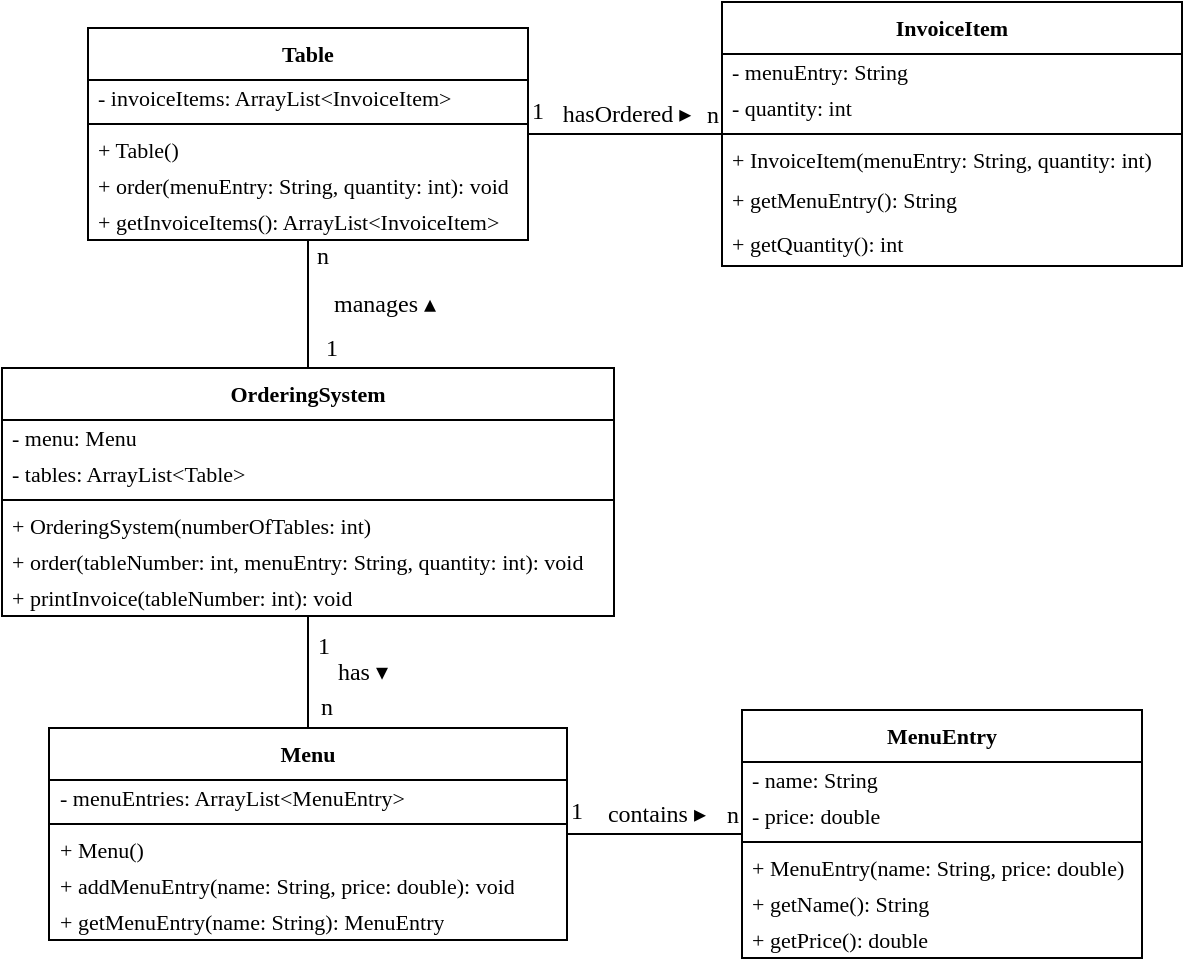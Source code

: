 <mxfile>
    <diagram id="Q8ZCVBfkGdzVq4fk389N" name="Page-1">
        <mxGraphModel dx="621" dy="726" grid="1" gridSize="10" guides="1" tooltips="1" connect="1" arrows="1" fold="1" page="1" pageScale="1" pageWidth="827" pageHeight="1169" math="1" shadow="0">
            <root>
                <mxCell id="0"/>
                <mxCell id="1" parent="0"/>
                <mxCell id="bW7pH12YYg1g4J87fSp4-93" value="Table" style="swimlane;fontStyle=1;align=center;verticalAlign=top;childLayout=stackLayout;horizontal=1;startSize=26;horizontalStack=0;resizeParent=1;resizeParentMax=0;resizeLast=0;collapsible=1;marginBottom=0;fontFamily=Alegreya Sans;fontSize=11;fontSource=https%3A%2F%2Ffonts.googleapis.com%2Fcss%3Ffamily%3DAlegreya%2BSans;" parent="1" vertex="1">
                    <mxGeometry x="233" y="110" width="220" height="106" as="geometry">
                        <mxRectangle x="850" y="510" width="80" height="30" as="alternateBounds"/>
                    </mxGeometry>
                </mxCell>
                <mxCell id="bW7pH12YYg1g4J87fSp4-94" value="- invoiceItems: ArrayList&amp;lt;InvoiceItem&amp;gt;" style="text;strokeColor=none;fillColor=none;align=left;verticalAlign=middle;spacingLeft=3;spacingRight=4;overflow=hidden;rotatable=0;points=[[0,0.5],[1,0.5]];portConstraint=eastwest;fontFamily=Alegreya;fontSize=11;fontStyle=0;html=1;imageWidth=24;imageHeight=24;comic=0;imageAspect=0;" parent="bW7pH12YYg1g4J87fSp4-93" vertex="1">
                    <mxGeometry y="26" width="220" height="18" as="geometry"/>
                </mxCell>
                <mxCell id="bW7pH12YYg1g4J87fSp4-96" value="" style="line;strokeWidth=1;fillColor=none;align=left;verticalAlign=middle;spacingTop=-1;spacingLeft=3;spacingRight=3;rotatable=0;labelPosition=right;points=[];portConstraint=eastwest;strokeColor=inherit;fontFamily=Alegreya;fontSize=11;" parent="bW7pH12YYg1g4J87fSp4-93" vertex="1">
                    <mxGeometry y="44" width="220" height="8" as="geometry"/>
                </mxCell>
                <mxCell id="bW7pH12YYg1g4J87fSp4-97" value="+ Table()" style="text;strokeColor=none;fillColor=none;align=left;verticalAlign=middle;spacingLeft=3;spacingRight=4;overflow=hidden;rotatable=0;points=[[0,0.5],[1,0.5]];portConstraint=eastwest;fontFamily=Alegreya;fontSize=11;fontStyle=0;html=1;imageWidth=24;imageHeight=24;comic=0;imageAspect=0;" parent="bW7pH12YYg1g4J87fSp4-93" vertex="1">
                    <mxGeometry y="52" width="220" height="18" as="geometry"/>
                </mxCell>
                <mxCell id="bW7pH12YYg1g4J87fSp4-98" value="+ order(menuEntry: String, quantity: int): void" style="text;strokeColor=none;fillColor=none;align=left;verticalAlign=middle;spacingLeft=3;spacingRight=4;overflow=hidden;rotatable=0;points=[[0,0.5],[1,0.5]];portConstraint=eastwest;fontFamily=Alegreya;fontSize=11;fontStyle=0;html=1;imageWidth=24;imageHeight=24;comic=0;imageAspect=0;" parent="bW7pH12YYg1g4J87fSp4-93" vertex="1">
                    <mxGeometry y="70" width="220" height="18" as="geometry"/>
                </mxCell>
                <mxCell id="bW7pH12YYg1g4J87fSp4-99" value="+ getInvoiceItems(): ArrayList&amp;lt;InvoiceItem&amp;gt;" style="text;strokeColor=none;fillColor=none;align=left;verticalAlign=middle;spacingLeft=3;spacingRight=4;overflow=hidden;rotatable=0;points=[[0,0.5],[1,0.5]];portConstraint=eastwest;fontFamily=Alegreya;fontSize=11;fontStyle=0;html=1;imageWidth=24;imageHeight=24;comic=0;imageAspect=0;" parent="bW7pH12YYg1g4J87fSp4-93" vertex="1">
                    <mxGeometry y="88" width="220" height="18" as="geometry"/>
                </mxCell>
                <mxCell id="bW7pH12YYg1g4J87fSp4-100" value="InvoiceItem" style="swimlane;fontStyle=1;align=center;verticalAlign=top;childLayout=stackLayout;horizontal=1;startSize=26;horizontalStack=0;resizeParent=1;resizeParentMax=0;resizeLast=0;collapsible=1;marginBottom=0;fontFamily=Alegreya Sans;fontSize=11;fontSource=https%3A%2F%2Ffonts.googleapis.com%2Fcss%3Ffamily%3DAlegreya%2BSans;" parent="1" vertex="1">
                    <mxGeometry x="550" y="97" width="230" height="132" as="geometry">
                        <mxRectangle x="850" y="510" width="80" height="30" as="alternateBounds"/>
                    </mxGeometry>
                </mxCell>
                <mxCell id="bW7pH12YYg1g4J87fSp4-101" value="- menuEntry: String" style="text;strokeColor=none;fillColor=none;align=left;verticalAlign=middle;spacingLeft=3;spacingRight=4;overflow=hidden;rotatable=0;points=[[0,0.5],[1,0.5]];portConstraint=eastwest;fontFamily=Alegreya;fontSize=11;fontStyle=0;html=1;imageWidth=24;imageHeight=24;comic=0;imageAspect=0;" parent="bW7pH12YYg1g4J87fSp4-100" vertex="1">
                    <mxGeometry y="26" width="230" height="18" as="geometry"/>
                </mxCell>
                <mxCell id="bW7pH12YYg1g4J87fSp4-102" value="- quantity: int" style="text;strokeColor=none;fillColor=none;align=left;verticalAlign=middle;spacingLeft=3;spacingRight=4;overflow=hidden;rotatable=0;points=[[0,0.5],[1,0.5]];portConstraint=eastwest;fontFamily=Alegreya;fontSize=11;fontStyle=0;html=1;imageWidth=24;imageHeight=24;comic=0;imageAspect=0;" parent="bW7pH12YYg1g4J87fSp4-100" vertex="1">
                    <mxGeometry y="44" width="230" height="18" as="geometry"/>
                </mxCell>
                <mxCell id="bW7pH12YYg1g4J87fSp4-103" value="" style="line;strokeWidth=1;fillColor=none;align=left;verticalAlign=middle;spacingTop=-1;spacingLeft=3;spacingRight=3;rotatable=0;labelPosition=right;points=[];portConstraint=eastwest;strokeColor=inherit;fontFamily=Alegreya;fontSize=11;" parent="bW7pH12YYg1g4J87fSp4-100" vertex="1">
                    <mxGeometry y="62" width="230" height="8" as="geometry"/>
                </mxCell>
                <mxCell id="bW7pH12YYg1g4J87fSp4-104" value="+ InvoiceItem(menuEntry: String, quantity: int)" style="text;strokeColor=none;fillColor=none;align=left;verticalAlign=middle;spacingLeft=3;spacingRight=4;overflow=hidden;rotatable=0;points=[[0,0.5],[1,0.5]];portConstraint=eastwest;fontFamily=Alegreya;fontSize=11;fontStyle=0;html=1;imageWidth=24;imageHeight=24;comic=0;imageAspect=0;" parent="bW7pH12YYg1g4J87fSp4-100" vertex="1">
                    <mxGeometry y="70" width="230" height="18" as="geometry"/>
                </mxCell>
                <mxCell id="bW7pH12YYg1g4J87fSp4-105" value="+ getMenuEntry(): String" style="text;strokeColor=none;fillColor=none;align=left;verticalAlign=middle;spacingLeft=3;spacingRight=4;overflow=hidden;rotatable=0;points=[[0,0.5],[1,0.5]];portConstraint=eastwest;fontFamily=Alegreya;fontSize=11;fontStyle=0;html=1;imageWidth=24;imageHeight=24;comic=0;imageAspect=0;" parent="bW7pH12YYg1g4J87fSp4-100" vertex="1">
                    <mxGeometry y="88" width="230" height="22" as="geometry"/>
                </mxCell>
                <mxCell id="bW7pH12YYg1g4J87fSp4-114" value="+ getQuantity(): int" style="text;strokeColor=none;fillColor=none;align=left;verticalAlign=middle;spacingLeft=3;spacingRight=4;overflow=hidden;rotatable=0;points=[[0,0.5],[1,0.5]];portConstraint=eastwest;fontFamily=Alegreya;fontSize=11;fontStyle=0;html=1;imageWidth=24;imageHeight=24;comic=0;imageAspect=0;" parent="bW7pH12YYg1g4J87fSp4-100" vertex="1">
                    <mxGeometry y="110" width="230" height="22" as="geometry"/>
                </mxCell>
                <mxCell id="bW7pH12YYg1g4J87fSp4-106" value="Menu" style="swimlane;fontStyle=1;align=center;verticalAlign=top;childLayout=stackLayout;horizontal=1;startSize=26;horizontalStack=0;resizeParent=1;resizeParentMax=0;resizeLast=0;collapsible=1;marginBottom=0;fontFamily=Alegreya Sans;fontSize=11;fontSource=https%3A%2F%2Ffonts.googleapis.com%2Fcss%3Ffamily%3DAlegreya%2BSans;" parent="1" vertex="1">
                    <mxGeometry x="213.5" y="460" width="259" height="106" as="geometry">
                        <mxRectangle x="850" y="510" width="80" height="30" as="alternateBounds"/>
                    </mxGeometry>
                </mxCell>
                <mxCell id="bW7pH12YYg1g4J87fSp4-107" value="- menuEntries: ArrayList&amp;lt;MenuEntry&amp;gt;" style="text;strokeColor=none;fillColor=none;align=left;verticalAlign=middle;spacingLeft=3;spacingRight=4;overflow=hidden;rotatable=0;points=[[0,0.5],[1,0.5]];portConstraint=eastwest;fontFamily=Alegreya;fontSize=11;fontStyle=0;html=1;imageWidth=24;imageHeight=24;comic=0;imageAspect=0;" parent="bW7pH12YYg1g4J87fSp4-106" vertex="1">
                    <mxGeometry y="26" width="259" height="18" as="geometry"/>
                </mxCell>
                <mxCell id="bW7pH12YYg1g4J87fSp4-109" value="" style="line;strokeWidth=1;fillColor=none;align=left;verticalAlign=middle;spacingTop=-1;spacingLeft=3;spacingRight=3;rotatable=0;labelPosition=right;points=[];portConstraint=eastwest;strokeColor=inherit;fontFamily=Alegreya;fontSize=11;" parent="bW7pH12YYg1g4J87fSp4-106" vertex="1">
                    <mxGeometry y="44" width="259" height="8" as="geometry"/>
                </mxCell>
                <mxCell id="bW7pH12YYg1g4J87fSp4-110" value="&lt;div&gt;&lt;span style=&quot;background-color: transparent; color: light-dark(rgb(0, 0, 0), rgb(255, 255, 255));&quot;&gt;+ Menu()&lt;/span&gt;&lt;/div&gt;" style="text;strokeColor=none;fillColor=none;align=left;verticalAlign=middle;spacingLeft=3;spacingRight=4;overflow=hidden;rotatable=0;points=[[0,0.5],[1,0.5]];portConstraint=eastwest;fontFamily=Alegreya;fontSize=11;fontStyle=0;html=1;imageWidth=24;imageHeight=24;comic=0;imageAspect=0;" parent="bW7pH12YYg1g4J87fSp4-106" vertex="1">
                    <mxGeometry y="52" width="259" height="18" as="geometry"/>
                </mxCell>
                <mxCell id="bW7pH12YYg1g4J87fSp4-111" value="+ addMenuEntry(name: String, price: double): void" style="text;strokeColor=none;fillColor=none;align=left;verticalAlign=middle;spacingLeft=3;spacingRight=4;overflow=hidden;rotatable=0;points=[[0,0.5],[1,0.5]];portConstraint=eastwest;fontFamily=Alegreya;fontSize=11;fontStyle=0;html=1;imageWidth=24;imageHeight=24;comic=0;imageAspect=0;" parent="bW7pH12YYg1g4J87fSp4-106" vertex="1">
                    <mxGeometry y="70" width="259" height="18" as="geometry"/>
                </mxCell>
                <mxCell id="bW7pH12YYg1g4J87fSp4-113" value="+ getMenuEntry(name: String): MenuEntry" style="text;strokeColor=none;fillColor=none;align=left;verticalAlign=middle;spacingLeft=3;spacingRight=4;overflow=hidden;rotatable=0;points=[[0,0.5],[1,0.5]];portConstraint=eastwest;fontFamily=Alegreya;fontSize=11;fontStyle=0;html=1;imageWidth=24;imageHeight=24;comic=0;imageAspect=0;" parent="bW7pH12YYg1g4J87fSp4-106" vertex="1">
                    <mxGeometry y="88" width="259" height="18" as="geometry"/>
                </mxCell>
                <mxCell id="71" value="OrderingSystem" style="swimlane;fontStyle=1;align=center;verticalAlign=top;childLayout=stackLayout;horizontal=1;startSize=26;horizontalStack=0;resizeParent=1;resizeParentMax=0;resizeLast=0;collapsible=1;marginBottom=0;fontFamily=Alegreya Sans;fontSize=11;fontSource=https%3A%2F%2Ffonts.googleapis.com%2Fcss%3Ffamily%3DAlegreya%2BSans;" parent="1" vertex="1">
                    <mxGeometry x="190" y="280" width="306" height="124" as="geometry">
                        <mxRectangle x="850" y="510" width="80" height="30" as="alternateBounds"/>
                    </mxGeometry>
                </mxCell>
                <mxCell id="72" value="- menu: Menu" style="text;strokeColor=none;fillColor=none;align=left;verticalAlign=middle;spacingLeft=3;spacingRight=4;overflow=hidden;rotatable=0;points=[[0,0.5],[1,0.5]];portConstraint=eastwest;fontFamily=Alegreya;fontSize=11;fontStyle=0;html=1;imageWidth=24;imageHeight=24;comic=0;imageAspect=0;" parent="71" vertex="1">
                    <mxGeometry y="26" width="306" height="18" as="geometry"/>
                </mxCell>
                <mxCell id="79" value="- tables: ArrayList&amp;lt;Table&amp;gt;" style="text;strokeColor=none;fillColor=none;align=left;verticalAlign=middle;spacingLeft=3;spacingRight=4;overflow=hidden;rotatable=0;points=[[0,0.5],[1,0.5]];portConstraint=eastwest;fontFamily=Alegreya;fontSize=11;fontStyle=0;html=1;imageWidth=24;imageHeight=24;comic=0;imageAspect=0;" parent="71" vertex="1">
                    <mxGeometry y="44" width="306" height="18" as="geometry"/>
                </mxCell>
                <mxCell id="73" value="" style="line;strokeWidth=1;fillColor=none;align=left;verticalAlign=middle;spacingTop=-1;spacingLeft=3;spacingRight=3;rotatable=0;labelPosition=right;points=[];portConstraint=eastwest;strokeColor=inherit;fontFamily=Alegreya;fontSize=11;" parent="71" vertex="1">
                    <mxGeometry y="62" width="306" height="8" as="geometry"/>
                </mxCell>
                <mxCell id="74" value="&lt;div&gt;&lt;span style=&quot;background-color: transparent; color: light-dark(rgb(0, 0, 0), rgb(255, 255, 255));&quot;&gt;+ OrderingSystem(numberOfTables: int)&lt;/span&gt;&lt;/div&gt;" style="text;strokeColor=none;fillColor=none;align=left;verticalAlign=middle;spacingLeft=3;spacingRight=4;overflow=hidden;rotatable=0;points=[[0,0.5],[1,0.5]];portConstraint=eastwest;fontFamily=Alegreya;fontSize=11;fontStyle=0;html=1;imageWidth=24;imageHeight=24;comic=0;imageAspect=0;" parent="71" vertex="1">
                    <mxGeometry y="70" width="306" height="18" as="geometry"/>
                </mxCell>
                <mxCell id="75" value="+ order(tableNumber: int, menuEntry: String, quantity: int): void" style="text;strokeColor=none;fillColor=none;align=left;verticalAlign=middle;spacingLeft=3;spacingRight=4;overflow=hidden;rotatable=0;points=[[0,0.5],[1,0.5]];portConstraint=eastwest;fontFamily=Alegreya;fontSize=11;fontStyle=0;html=1;imageWidth=24;imageHeight=24;comic=0;imageAspect=0;" parent="71" vertex="1">
                    <mxGeometry y="88" width="306" height="18" as="geometry"/>
                </mxCell>
                <mxCell id="76" value="+ printInvoice(tableNumber: int): void" style="text;strokeColor=none;fillColor=none;align=left;verticalAlign=middle;spacingLeft=3;spacingRight=4;overflow=hidden;rotatable=0;points=[[0,0.5],[1,0.5]];portConstraint=eastwest;fontFamily=Alegreya;fontSize=11;fontStyle=0;html=1;imageWidth=24;imageHeight=24;comic=0;imageAspect=0;" parent="71" vertex="1">
                    <mxGeometry y="106" width="306" height="18" as="geometry"/>
                </mxCell>
                <mxCell id="80" value="MenuEntry" style="swimlane;fontStyle=1;align=center;verticalAlign=top;childLayout=stackLayout;horizontal=1;startSize=26;horizontalStack=0;resizeParent=1;resizeParentMax=0;resizeLast=0;collapsible=1;marginBottom=0;fontFamily=Alegreya Sans;fontSize=11;fontSource=https%3A%2F%2Ffonts.googleapis.com%2Fcss%3Ffamily%3DAlegreya%2BSans;" parent="1" vertex="1">
                    <mxGeometry x="560" y="451" width="200" height="124" as="geometry">
                        <mxRectangle x="850" y="510" width="80" height="30" as="alternateBounds"/>
                    </mxGeometry>
                </mxCell>
                <mxCell id="81" value="- name: String" style="text;strokeColor=none;fillColor=none;align=left;verticalAlign=middle;spacingLeft=3;spacingRight=4;overflow=hidden;rotatable=0;points=[[0,0.5],[1,0.5]];portConstraint=eastwest;fontFamily=Alegreya;fontSize=11;fontStyle=0;html=1;imageWidth=24;imageHeight=24;comic=0;imageAspect=0;" parent="80" vertex="1">
                    <mxGeometry y="26" width="200" height="18" as="geometry"/>
                </mxCell>
                <mxCell id="82" value="- price: double" style="text;strokeColor=none;fillColor=none;align=left;verticalAlign=middle;spacingLeft=3;spacingRight=4;overflow=hidden;rotatable=0;points=[[0,0.5],[1,0.5]];portConstraint=eastwest;fontFamily=Alegreya;fontSize=11;fontStyle=0;html=1;imageWidth=24;imageHeight=24;comic=0;imageAspect=0;" parent="80" vertex="1">
                    <mxGeometry y="44" width="200" height="18" as="geometry"/>
                </mxCell>
                <mxCell id="83" value="" style="line;strokeWidth=1;fillColor=none;align=left;verticalAlign=middle;spacingTop=-1;spacingLeft=3;spacingRight=3;rotatable=0;labelPosition=right;points=[];portConstraint=eastwest;strokeColor=inherit;fontFamily=Alegreya;fontSize=11;" parent="80" vertex="1">
                    <mxGeometry y="62" width="200" height="8" as="geometry"/>
                </mxCell>
                <mxCell id="84" value="&lt;div&gt;&lt;span style=&quot;background-color: transparent; color: light-dark(rgb(0, 0, 0), rgb(255, 255, 255));&quot;&gt;+ MenuEntry(name: String, price: double)&lt;/span&gt;&lt;/div&gt;" style="text;strokeColor=none;fillColor=none;align=left;verticalAlign=middle;spacingLeft=3;spacingRight=4;overflow=hidden;rotatable=0;points=[[0,0.5],[1,0.5]];portConstraint=eastwest;fontFamily=Alegreya;fontSize=11;fontStyle=0;html=1;imageWidth=24;imageHeight=24;comic=0;imageAspect=0;" parent="80" vertex="1">
                    <mxGeometry y="70" width="200" height="18" as="geometry"/>
                </mxCell>
                <mxCell id="85" value="+ getName(): String" style="text;strokeColor=none;fillColor=none;align=left;verticalAlign=middle;spacingLeft=3;spacingRight=4;overflow=hidden;rotatable=0;points=[[0,0.5],[1,0.5]];portConstraint=eastwest;fontFamily=Alegreya;fontSize=11;fontStyle=0;html=1;imageWidth=24;imageHeight=24;comic=0;imageAspect=0;" parent="80" vertex="1">
                    <mxGeometry y="88" width="200" height="18" as="geometry"/>
                </mxCell>
                <mxCell id="86" value="+ getPrice(): double" style="text;strokeColor=none;fillColor=none;align=left;verticalAlign=middle;spacingLeft=3;spacingRight=4;overflow=hidden;rotatable=0;points=[[0,0.5],[1,0.5]];portConstraint=eastwest;fontFamily=Alegreya;fontSize=11;fontStyle=0;html=1;imageWidth=24;imageHeight=24;comic=0;imageAspect=0;" parent="80" vertex="1">
                    <mxGeometry y="106" width="200" height="18" as="geometry"/>
                </mxCell>
                <mxCell id="88" value="" style="endArrow=none;shadow=0;strokeWidth=1;rounded=0;endFill=0;elbow=vertical;" parent="1" source="bW7pH12YYg1g4J87fSp4-93" target="bW7pH12YYg1g4J87fSp4-100" edge="1">
                    <mxGeometry x="0.5" y="41" relative="1" as="geometry">
                        <mxPoint x="470" y="210" as="sourcePoint"/>
                        <mxPoint x="670" y="210" as="targetPoint"/>
                        <mxPoint x="-40" y="32" as="offset"/>
                    </mxGeometry>
                </mxCell>
                <mxCell id="89" value="1" style="resizable=0;align=left;verticalAlign=bottom;labelBackgroundColor=none;fontSize=12;fontFamily=Alegreya;spacingBottom=2;" parent="88" connectable="0" vertex="1">
                    <mxGeometry x="-1" relative="1" as="geometry">
                        <mxPoint y="-1" as="offset"/>
                    </mxGeometry>
                </mxCell>
                <mxCell id="90" value="n" style="resizable=0;align=right;verticalAlign=bottom;labelBackgroundColor=none;fontSize=12;fontFamily=Alegreya;spacingBottom=2;" parent="88" connectable="0" vertex="1">
                    <mxGeometry x="1" relative="1" as="geometry">
                        <mxPoint y="1" as="offset"/>
                    </mxGeometry>
                </mxCell>
                <mxCell id="91" value="hasOrdered&amp;nbsp;&lt;span style=&quot;text-align: left;&quot;&gt;▸&lt;/span&gt;" style="text;html=1;resizable=0;points=[];;align=center;verticalAlign=middle;labelBackgroundColor=none;rounded=0;shadow=0;strokeWidth=1;fontSize=12;fontFamily=Alegreya;" parent="88" vertex="1" connectable="0">
                    <mxGeometry relative="1" as="geometry">
                        <mxPoint y="-10" as="offset"/>
                    </mxGeometry>
                </mxCell>
                <mxCell id="92" value="" style="endArrow=none;shadow=0;strokeWidth=1;rounded=0;endFill=0;elbow=vertical;" parent="1" source="bW7pH12YYg1g4J87fSp4-106" target="80" edge="1">
                    <mxGeometry x="0.5" y="41" relative="1" as="geometry">
                        <mxPoint x="400" y="484.66" as="sourcePoint"/>
                        <mxPoint x="600" y="484.66" as="targetPoint"/>
                        <mxPoint x="-40" y="32" as="offset"/>
                    </mxGeometry>
                </mxCell>
                <mxCell id="93" value="1" style="resizable=0;align=left;verticalAlign=bottom;labelBackgroundColor=none;fontSize=12;fontFamily=Alegreya;spacingBottom=2;" parent="92" connectable="0" vertex="1">
                    <mxGeometry x="-1" relative="1" as="geometry">
                        <mxPoint y="-1" as="offset"/>
                    </mxGeometry>
                </mxCell>
                <mxCell id="94" value="n" style="resizable=0;align=right;verticalAlign=bottom;labelBackgroundColor=none;fontSize=12;fontFamily=Alegreya;spacingBottom=2;" parent="92" connectable="0" vertex="1">
                    <mxGeometry x="1" relative="1" as="geometry">
                        <mxPoint y="1" as="offset"/>
                    </mxGeometry>
                </mxCell>
                <mxCell id="95" value="contains&amp;nbsp;&lt;span style=&quot;text-align: left;&quot;&gt;▸&lt;/span&gt;" style="text;html=1;resizable=0;points=[];;align=center;verticalAlign=middle;labelBackgroundColor=none;rounded=0;shadow=0;strokeWidth=1;fontSize=12;fontFamily=Alegreya;" parent="92" vertex="1" connectable="0">
                    <mxGeometry relative="1" as="geometry">
                        <mxPoint y="-10" as="offset"/>
                    </mxGeometry>
                </mxCell>
                <mxCell id="96" value="" style="endArrow=none;shadow=0;strokeWidth=1;rounded=0;endFill=0;elbow=vertical;" parent="1" source="71" target="bW7pH12YYg1g4J87fSp4-93" edge="1">
                    <mxGeometry x="0.5" y="41" relative="1" as="geometry">
                        <mxPoint x="480" y="250" as="sourcePoint"/>
                        <mxPoint x="480" y="180" as="targetPoint"/>
                        <mxPoint x="-40" y="32" as="offset"/>
                    </mxGeometry>
                </mxCell>
                <mxCell id="97" value="1" style="resizable=0;align=left;verticalAlign=bottom;labelBackgroundColor=none;fontSize=12;fontFamily=Alegreya;spacingBottom=2;" parent="96" connectable="0" vertex="1">
                    <mxGeometry x="-0.7" relative="1" as="geometry">
                        <mxPoint x="7" y="10" as="offset"/>
                    </mxGeometry>
                </mxCell>
                <mxCell id="98" value="n" style="resizable=0;align=right;verticalAlign=bottom;labelBackgroundColor=none;fontSize=12;fontFamily=Alegreya;spacingBottom=2;" parent="96" connectable="0" vertex="1">
                    <mxGeometry x="0.7" relative="1" as="geometry">
                        <mxPoint x="12" y="9" as="offset"/>
                    </mxGeometry>
                </mxCell>
                <mxCell id="99" value="manages&amp;nbsp;&lt;span style=&quot;text-align: left;&quot;&gt;▴&lt;/span&gt;" style="text;html=1;resizable=0;points=[];;align=center;verticalAlign=middle;labelBackgroundColor=none;rounded=0;shadow=0;strokeWidth=1;fontSize=12;fontFamily=Alegreya;" parent="96" vertex="1" connectable="0">
                    <mxGeometry relative="1" as="geometry">
                        <mxPoint x="38" as="offset"/>
                    </mxGeometry>
                </mxCell>
                <mxCell id="100" value="" style="endArrow=none;shadow=0;strokeWidth=1;rounded=0;endFill=0;elbow=vertical;" parent="1" source="71" target="bW7pH12YYg1g4J87fSp4-106" edge="1">
                    <mxGeometry x="0.5" y="41" relative="1" as="geometry">
                        <mxPoint x="270" y="637" as="sourcePoint"/>
                        <mxPoint x="270" y="708" as="targetPoint"/>
                        <mxPoint x="-40" y="32" as="offset"/>
                    </mxGeometry>
                </mxCell>
                <mxCell id="101" value="1" style="resizable=0;align=left;verticalAlign=bottom;labelBackgroundColor=none;fontSize=12;fontFamily=Alegreya;spacingBottom=2;" parent="100" connectable="0" vertex="1">
                    <mxGeometry x="-0.7" relative="1" as="geometry">
                        <mxPoint x="3" y="17" as="offset"/>
                    </mxGeometry>
                </mxCell>
                <mxCell id="102" value="n" style="resizable=0;align=right;verticalAlign=bottom;labelBackgroundColor=none;fontSize=12;fontFamily=Alegreya;spacingBottom=2;" parent="100" connectable="0" vertex="1">
                    <mxGeometry relative="1" as="geometry">
                        <mxPoint x="14" y="28" as="offset"/>
                    </mxGeometry>
                </mxCell>
                <mxCell id="103" value="has&amp;nbsp;&lt;span style=&quot;text-align: left;&quot;&gt;▾&lt;/span&gt;" style="text;html=1;resizable=0;points=[];;align=center;verticalAlign=middle;labelBackgroundColor=none;rounded=0;shadow=0;strokeWidth=1;fontSize=12;fontFamily=Alegreya;" parent="100" vertex="1" connectable="0">
                    <mxGeometry relative="1" as="geometry">
                        <mxPoint x="27" as="offset"/>
                    </mxGeometry>
                </mxCell>
            </root>
        </mxGraphModel>
    </diagram>
</mxfile>
